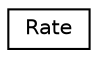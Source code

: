 digraph "Graphical Class Hierarchy"
{
  edge [fontname="Helvetica",fontsize="10",labelfontname="Helvetica",labelfontsize="10"];
  node [fontname="Helvetica",fontsize="10",shape=record];
  rankdir="LR";
  Node0 [label="Rate",height=0.2,width=0.4,color="black", fillcolor="white", style="filled",URL="$classRate.html"];
}
